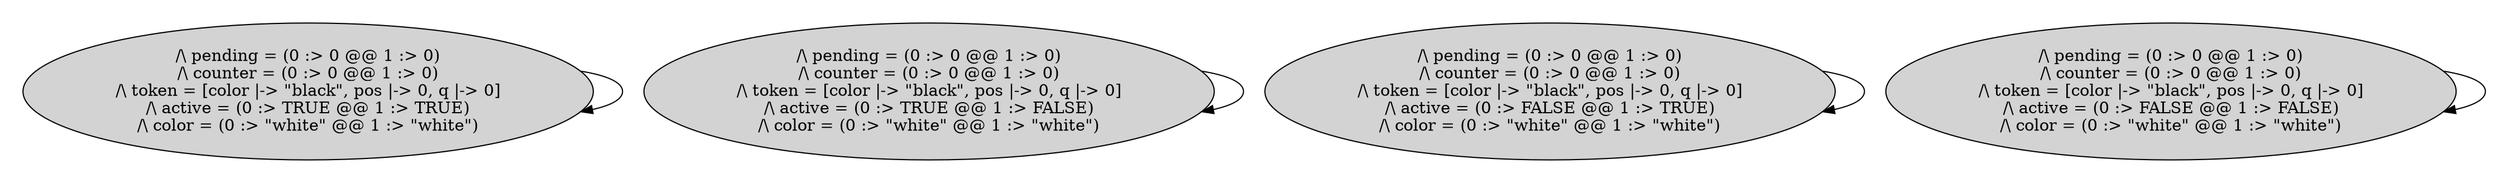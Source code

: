 strict digraph DiskGraph {
nodesep=0.35;
subgraph cluster_graph {
color="white";
7906452766160522007 [label="/\\ pending = (0 :> 0 @@ 1 :> 0)\n/\\ counter = (0 :> 0 @@ 1 :> 0)\n/\\ token = [color |-> \"black\", pos |-> 0, q |-> 0]\n/\\ active = (0 :> FALSE @@ 1 :> FALSE)\n/\\ color = (0 :> \"white\" @@ 1 :> \"white\")",style = filled]
8219218107305827940 [label="/\\ pending = (0 :> 0 @@ 1 :> 0)\n/\\ counter = (0 :> 0 @@ 1 :> 0)\n/\\ token = [color |-> \"black\", pos |-> 0, q |-> 0]\n/\\ active = (0 :> FALSE @@ 1 :> TRUE)\n/\\ color = (0 :> \"white\" @@ 1 :> \"white\")",style = filled]
8959602218231628591 [label="/\\ pending = (0 :> 0 @@ 1 :> 0)\n/\\ counter = (0 :> 0 @@ 1 :> 0)\n/\\ token = [color |-> \"black\", pos |-> 0, q |-> 0]\n/\\ active = (0 :> TRUE @@ 1 :> FALSE)\n/\\ color = (0 :> \"white\" @@ 1 :> \"white\")",style = filled]
7205545048609691228 [label="/\\ pending = (0 :> 0 @@ 1 :> 0)\n/\\ counter = (0 :> 0 @@ 1 :> 0)\n/\\ token = [color |-> \"black\", pos |-> 0, q |-> 0]\n/\\ active = (0 :> TRUE @@ 1 :> TRUE)\n/\\ color = (0 :> \"white\" @@ 1 :> \"white\")",style = filled]
7906452766160522007 -> 7906452766160522007 [label="",color="black",fontcolor="black"];
8219218107305827940 -> 8219218107305827940 [label="",color="black",fontcolor="black"];
8959602218231628591 -> 8959602218231628591 [label="",color="black",fontcolor="black"];
7205545048609691228 -> 7205545048609691228 [label="",color="black",fontcolor="black"];
{rank = same; 8959602218231628591;8219218107305827940;7205545048609691228;7906452766160522007;}
}
}